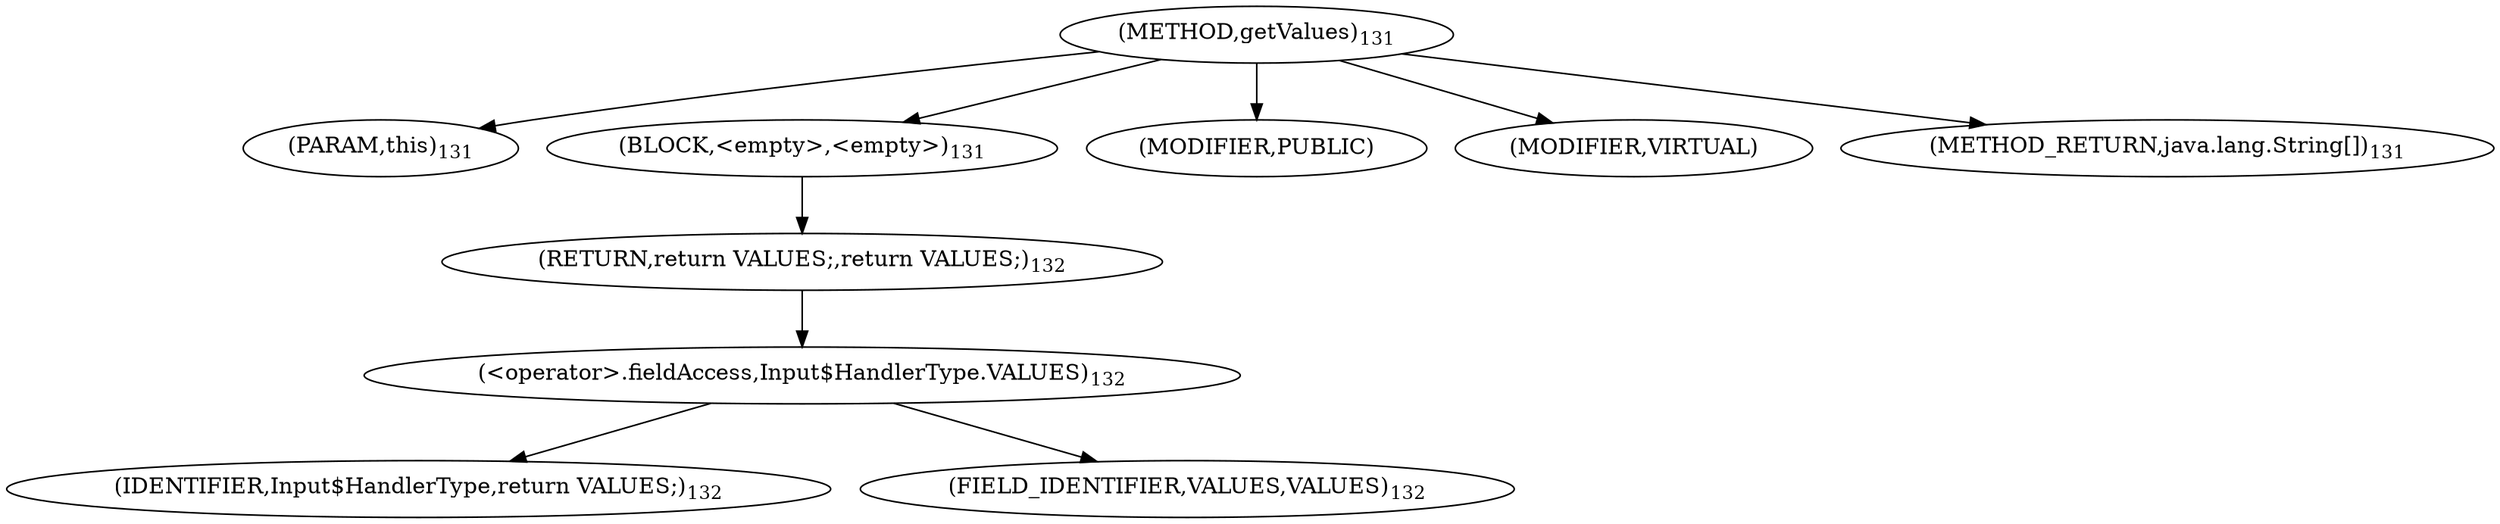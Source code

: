 digraph "getValues" {  
"227" [label = <(METHOD,getValues)<SUB>131</SUB>> ]
"228" [label = <(PARAM,this)<SUB>131</SUB>> ]
"229" [label = <(BLOCK,&lt;empty&gt;,&lt;empty&gt;)<SUB>131</SUB>> ]
"230" [label = <(RETURN,return VALUES;,return VALUES;)<SUB>132</SUB>> ]
"231" [label = <(&lt;operator&gt;.fieldAccess,Input$HandlerType.VALUES)<SUB>132</SUB>> ]
"232" [label = <(IDENTIFIER,Input$HandlerType,return VALUES;)<SUB>132</SUB>> ]
"233" [label = <(FIELD_IDENTIFIER,VALUES,VALUES)<SUB>132</SUB>> ]
"234" [label = <(MODIFIER,PUBLIC)> ]
"235" [label = <(MODIFIER,VIRTUAL)> ]
"236" [label = <(METHOD_RETURN,java.lang.String[])<SUB>131</SUB>> ]
  "227" -> "228" 
  "227" -> "229" 
  "227" -> "234" 
  "227" -> "235" 
  "227" -> "236" 
  "229" -> "230" 
  "230" -> "231" 
  "231" -> "232" 
  "231" -> "233" 
}

